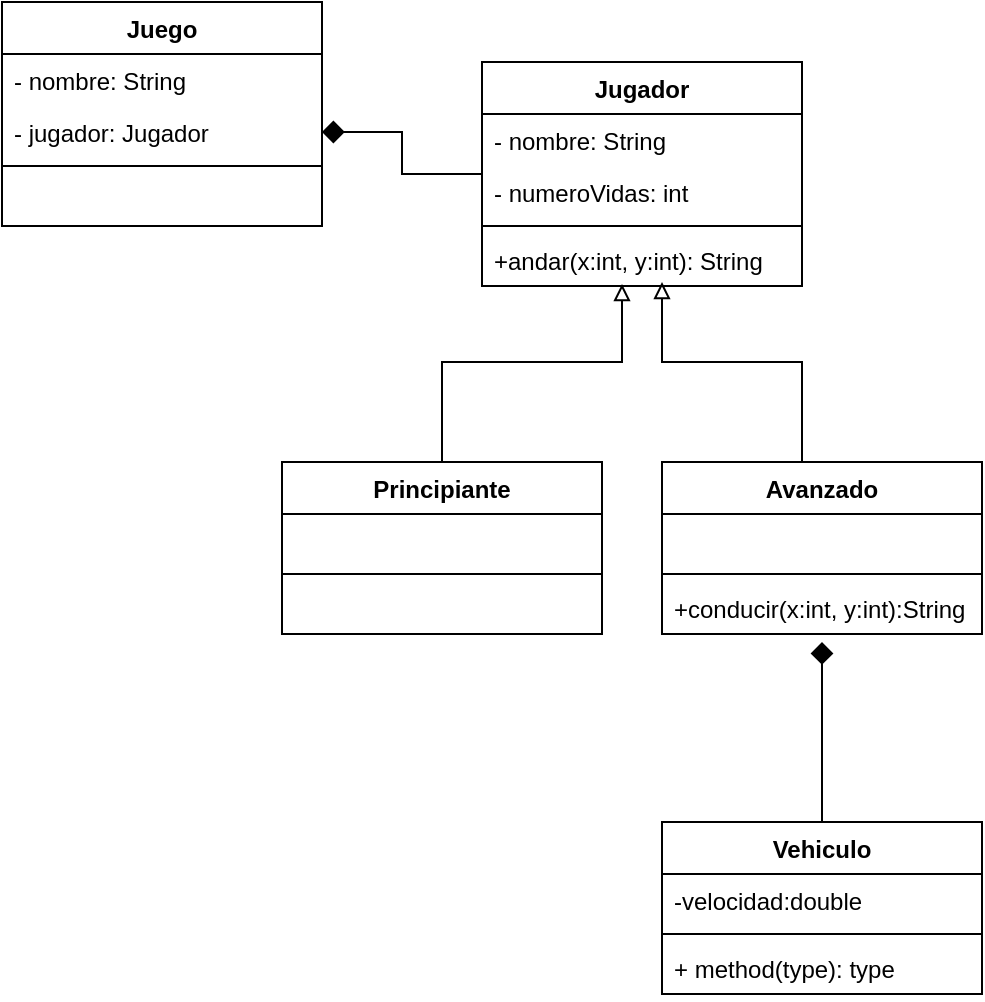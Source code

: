 <mxfile version="12.9.3" type="github"><diagram id="C5RBs43oDa-KdzZeNtuy" name="Page-1"><mxGraphModel dx="619" dy="409" grid="1" gridSize="10" guides="1" tooltips="1" connect="1" arrows="1" fold="1" page="1" pageScale="1" pageWidth="827" pageHeight="1169" math="0" shadow="0"><root><mxCell id="WIyWlLk6GJQsqaUBKTNV-0"/><mxCell id="WIyWlLk6GJQsqaUBKTNV-1" parent="WIyWlLk6GJQsqaUBKTNV-0"/><mxCell id="YWu5ev43McWj4bjA1Ng7-35" style="edgeStyle=orthogonalEdgeStyle;rounded=0;orthogonalLoop=1;jettySize=auto;html=1;entryX=1;entryY=0.5;entryDx=0;entryDy=0;endArrow=diamond;endFill=1;endSize=9;strokeWidth=1;" edge="1" parent="WIyWlLk6GJQsqaUBKTNV-1" source="YWu5ev43McWj4bjA1Ng7-4" target="YWu5ev43McWj4bjA1Ng7-1"><mxGeometry relative="1" as="geometry"/></mxCell><mxCell id="YWu5ev43McWj4bjA1Ng7-4" value="Jugador" style="swimlane;fontStyle=1;align=center;verticalAlign=top;childLayout=stackLayout;horizontal=1;startSize=26;horizontalStack=0;resizeParent=1;resizeParentMax=0;resizeLast=0;collapsible=1;marginBottom=0;" vertex="1" parent="WIyWlLk6GJQsqaUBKTNV-1"><mxGeometry x="270" y="70" width="160" height="112" as="geometry"/></mxCell><mxCell id="YWu5ev43McWj4bjA1Ng7-5" value="- nombre: String" style="text;strokeColor=none;fillColor=none;align=left;verticalAlign=top;spacingLeft=4;spacingRight=4;overflow=hidden;rotatable=0;points=[[0,0.5],[1,0.5]];portConstraint=eastwest;" vertex="1" parent="YWu5ev43McWj4bjA1Ng7-4"><mxGeometry y="26" width="160" height="26" as="geometry"/></mxCell><mxCell id="YWu5ev43McWj4bjA1Ng7-20" value="- numeroVidas: int" style="text;strokeColor=none;fillColor=none;align=left;verticalAlign=top;spacingLeft=4;spacingRight=4;overflow=hidden;rotatable=0;points=[[0,0.5],[1,0.5]];portConstraint=eastwest;" vertex="1" parent="YWu5ev43McWj4bjA1Ng7-4"><mxGeometry y="52" width="160" height="26" as="geometry"/></mxCell><mxCell id="YWu5ev43McWj4bjA1Ng7-6" value="" style="line;strokeWidth=1;fillColor=none;align=left;verticalAlign=middle;spacingTop=-1;spacingLeft=3;spacingRight=3;rotatable=0;labelPosition=right;points=[];portConstraint=eastwest;" vertex="1" parent="YWu5ev43McWj4bjA1Ng7-4"><mxGeometry y="78" width="160" height="8" as="geometry"/></mxCell><mxCell id="YWu5ev43McWj4bjA1Ng7-7" value="+andar(x:int, y:int): String" style="text;strokeColor=none;fillColor=none;align=left;verticalAlign=top;spacingLeft=4;spacingRight=4;overflow=hidden;rotatable=0;points=[[0,0.5],[1,0.5]];portConstraint=eastwest;" vertex="1" parent="YWu5ev43McWj4bjA1Ng7-4"><mxGeometry y="86" width="160" height="26" as="geometry"/></mxCell><mxCell id="YWu5ev43McWj4bjA1Ng7-0" value="Juego" style="swimlane;fontStyle=1;align=center;verticalAlign=top;childLayout=stackLayout;horizontal=1;startSize=26;horizontalStack=0;resizeParent=1;resizeParentMax=0;resizeLast=0;collapsible=1;marginBottom=0;" vertex="1" parent="WIyWlLk6GJQsqaUBKTNV-1"><mxGeometry x="30" y="40" width="160" height="112" as="geometry"/></mxCell><mxCell id="YWu5ev43McWj4bjA1Ng7-34" value="- nombre: String" style="text;strokeColor=none;fillColor=none;align=left;verticalAlign=top;spacingLeft=4;spacingRight=4;overflow=hidden;rotatable=0;points=[[0,0.5],[1,0.5]];portConstraint=eastwest;" vertex="1" parent="YWu5ev43McWj4bjA1Ng7-0"><mxGeometry y="26" width="160" height="26" as="geometry"/></mxCell><mxCell id="YWu5ev43McWj4bjA1Ng7-1" value="- jugador: Jugador&#10;" style="text;strokeColor=none;fillColor=none;align=left;verticalAlign=top;spacingLeft=4;spacingRight=4;overflow=hidden;rotatable=0;points=[[0,0.5],[1,0.5]];portConstraint=eastwest;" vertex="1" parent="YWu5ev43McWj4bjA1Ng7-0"><mxGeometry y="52" width="160" height="26" as="geometry"/></mxCell><mxCell id="YWu5ev43McWj4bjA1Ng7-2" value="" style="line;strokeWidth=1;fillColor=none;align=left;verticalAlign=middle;spacingTop=-1;spacingLeft=3;spacingRight=3;rotatable=0;labelPosition=right;points=[];portConstraint=eastwest;" vertex="1" parent="YWu5ev43McWj4bjA1Ng7-0"><mxGeometry y="78" width="160" height="8" as="geometry"/></mxCell><mxCell id="YWu5ev43McWj4bjA1Ng7-3" value=" " style="text;strokeColor=none;fillColor=none;align=left;verticalAlign=top;spacingLeft=4;spacingRight=4;overflow=hidden;rotatable=0;points=[[0,0.5],[1,0.5]];portConstraint=eastwest;" vertex="1" parent="YWu5ev43McWj4bjA1Ng7-0"><mxGeometry y="86" width="160" height="26" as="geometry"/></mxCell><mxCell id="YWu5ev43McWj4bjA1Ng7-24" style="edgeStyle=orthogonalEdgeStyle;rounded=0;orthogonalLoop=1;jettySize=auto;html=1;endArrow=block;endFill=0;" edge="1" parent="WIyWlLk6GJQsqaUBKTNV-1" source="YWu5ev43McWj4bjA1Ng7-8"><mxGeometry relative="1" as="geometry"><mxPoint x="340" y="181" as="targetPoint"/><Array as="points"><mxPoint x="250" y="220"/><mxPoint x="340" y="220"/><mxPoint x="340" y="181"/></Array></mxGeometry></mxCell><mxCell id="YWu5ev43McWj4bjA1Ng7-26" style="edgeStyle=orthogonalEdgeStyle;rounded=0;orthogonalLoop=1;jettySize=auto;html=1;endArrow=block;endFill=0;" edge="1" parent="WIyWlLk6GJQsqaUBKTNV-1" source="YWu5ev43McWj4bjA1Ng7-12"><mxGeometry relative="1" as="geometry"><mxPoint x="360" y="180" as="targetPoint"/><Array as="points"><mxPoint x="430" y="220"/><mxPoint x="360" y="220"/><mxPoint x="360" y="180"/></Array></mxGeometry></mxCell><mxCell id="YWu5ev43McWj4bjA1Ng7-8" value="Principiante" style="swimlane;fontStyle=1;align=center;verticalAlign=top;childLayout=stackLayout;horizontal=1;startSize=26;horizontalStack=0;resizeParent=1;resizeParentMax=0;resizeLast=0;collapsible=1;marginBottom=0;" vertex="1" parent="WIyWlLk6GJQsqaUBKTNV-1"><mxGeometry x="170" y="270" width="160" height="86" as="geometry"/></mxCell><mxCell id="YWu5ev43McWj4bjA1Ng7-9" value=" " style="text;strokeColor=none;fillColor=none;align=left;verticalAlign=top;spacingLeft=4;spacingRight=4;overflow=hidden;rotatable=0;points=[[0,0.5],[1,0.5]];portConstraint=eastwest;" vertex="1" parent="YWu5ev43McWj4bjA1Ng7-8"><mxGeometry y="26" width="160" height="26" as="geometry"/></mxCell><mxCell id="YWu5ev43McWj4bjA1Ng7-10" value="" style="line;strokeWidth=1;fillColor=none;align=left;verticalAlign=middle;spacingTop=-1;spacingLeft=3;spacingRight=3;rotatable=0;labelPosition=right;points=[];portConstraint=eastwest;" vertex="1" parent="YWu5ev43McWj4bjA1Ng7-8"><mxGeometry y="52" width="160" height="8" as="geometry"/></mxCell><mxCell id="YWu5ev43McWj4bjA1Ng7-11" value=" " style="text;strokeColor=none;fillColor=none;align=left;verticalAlign=top;spacingLeft=4;spacingRight=4;overflow=hidden;rotatable=0;points=[[0,0.5],[1,0.5]];portConstraint=eastwest;" vertex="1" parent="YWu5ev43McWj4bjA1Ng7-8"><mxGeometry y="60" width="160" height="26" as="geometry"/></mxCell><mxCell id="YWu5ev43McWj4bjA1Ng7-12" value="Avanzado" style="swimlane;fontStyle=1;align=center;verticalAlign=top;childLayout=stackLayout;horizontal=1;startSize=26;horizontalStack=0;resizeParent=1;resizeParentMax=0;resizeLast=0;collapsible=1;marginBottom=0;" vertex="1" parent="WIyWlLk6GJQsqaUBKTNV-1"><mxGeometry x="360" y="270" width="160" height="86" as="geometry"/></mxCell><mxCell id="YWu5ev43McWj4bjA1Ng7-13" value=" " style="text;strokeColor=none;fillColor=none;align=left;verticalAlign=top;spacingLeft=4;spacingRight=4;overflow=hidden;rotatable=0;points=[[0,0.5],[1,0.5]];portConstraint=eastwest;" vertex="1" parent="YWu5ev43McWj4bjA1Ng7-12"><mxGeometry y="26" width="160" height="26" as="geometry"/></mxCell><mxCell id="YWu5ev43McWj4bjA1Ng7-14" value="" style="line;strokeWidth=1;fillColor=none;align=left;verticalAlign=middle;spacingTop=-1;spacingLeft=3;spacingRight=3;rotatable=0;labelPosition=right;points=[];portConstraint=eastwest;" vertex="1" parent="YWu5ev43McWj4bjA1Ng7-12"><mxGeometry y="52" width="160" height="8" as="geometry"/></mxCell><mxCell id="YWu5ev43McWj4bjA1Ng7-15" value="+conducir(x:int, y:int):String" style="text;strokeColor=none;fillColor=none;align=left;verticalAlign=top;spacingLeft=4;spacingRight=4;overflow=hidden;rotatable=0;points=[[0,0.5],[1,0.5]];portConstraint=eastwest;" vertex="1" parent="YWu5ev43McWj4bjA1Ng7-12"><mxGeometry y="60" width="160" height="26" as="geometry"/></mxCell><mxCell id="YWu5ev43McWj4bjA1Ng7-37" style="edgeStyle=orthogonalEdgeStyle;rounded=0;orthogonalLoop=1;jettySize=auto;html=1;endArrow=diamond;endFill=1;endSize=9;strokeWidth=1;" edge="1" parent="WIyWlLk6GJQsqaUBKTNV-1" source="YWu5ev43McWj4bjA1Ng7-16"><mxGeometry relative="1" as="geometry"><mxPoint x="440" y="360" as="targetPoint"/></mxGeometry></mxCell><mxCell id="YWu5ev43McWj4bjA1Ng7-16" value="Vehiculo" style="swimlane;fontStyle=1;align=center;verticalAlign=top;childLayout=stackLayout;horizontal=1;startSize=26;horizontalStack=0;resizeParent=1;resizeParentMax=0;resizeLast=0;collapsible=1;marginBottom=0;" vertex="1" parent="WIyWlLk6GJQsqaUBKTNV-1"><mxGeometry x="360" y="450" width="160" height="86" as="geometry"/></mxCell><mxCell id="YWu5ev43McWj4bjA1Ng7-17" value="-velocidad:double&#10;" style="text;strokeColor=none;fillColor=none;align=left;verticalAlign=top;spacingLeft=4;spacingRight=4;overflow=hidden;rotatable=0;points=[[0,0.5],[1,0.5]];portConstraint=eastwest;" vertex="1" parent="YWu5ev43McWj4bjA1Ng7-16"><mxGeometry y="26" width="160" height="26" as="geometry"/></mxCell><mxCell id="YWu5ev43McWj4bjA1Ng7-18" value="" style="line;strokeWidth=1;fillColor=none;align=left;verticalAlign=middle;spacingTop=-1;spacingLeft=3;spacingRight=3;rotatable=0;labelPosition=right;points=[];portConstraint=eastwest;" vertex="1" parent="YWu5ev43McWj4bjA1Ng7-16"><mxGeometry y="52" width="160" height="8" as="geometry"/></mxCell><mxCell id="YWu5ev43McWj4bjA1Ng7-19" value="+ method(type): type" style="text;strokeColor=none;fillColor=none;align=left;verticalAlign=top;spacingLeft=4;spacingRight=4;overflow=hidden;rotatable=0;points=[[0,0.5],[1,0.5]];portConstraint=eastwest;" vertex="1" parent="YWu5ev43McWj4bjA1Ng7-16"><mxGeometry y="60" width="160" height="26" as="geometry"/></mxCell></root></mxGraphModel></diagram></mxfile>